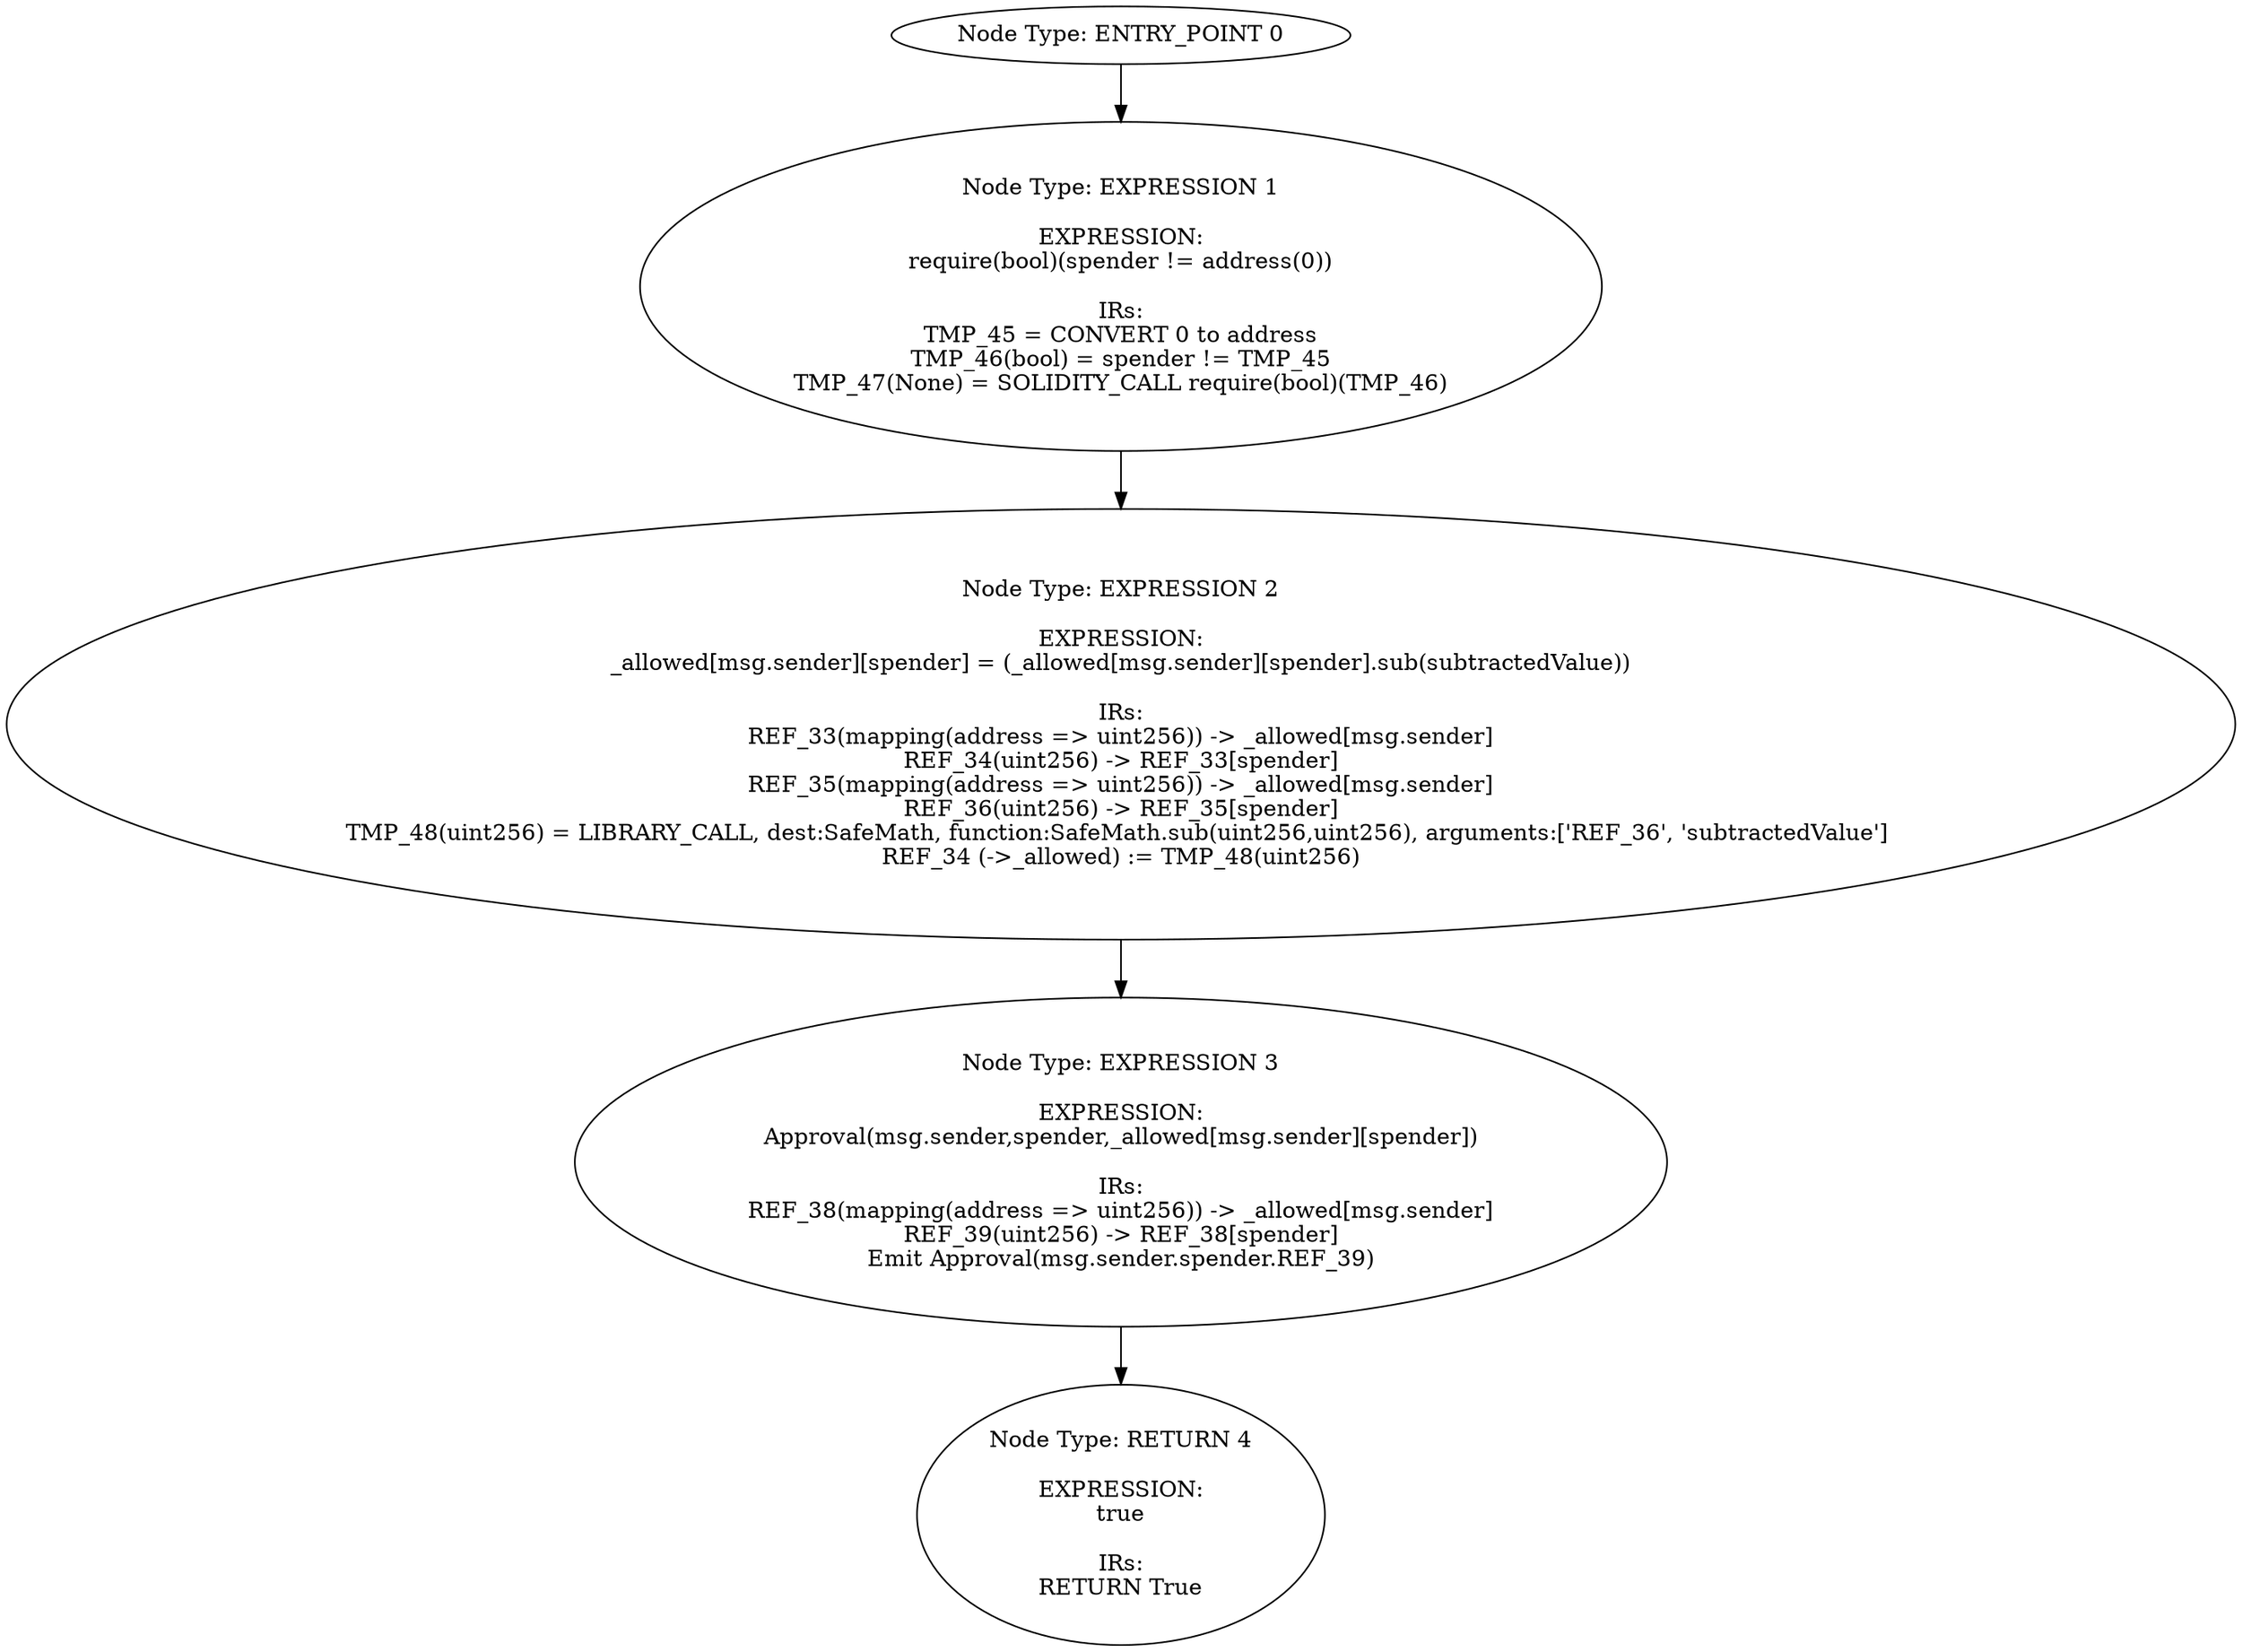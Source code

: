 digraph{
0[label="Node Type: ENTRY_POINT 0
"];
0->1;
1[label="Node Type: EXPRESSION 1

EXPRESSION:
require(bool)(spender != address(0))

IRs:
TMP_45 = CONVERT 0 to address
TMP_46(bool) = spender != TMP_45
TMP_47(None) = SOLIDITY_CALL require(bool)(TMP_46)"];
1->2;
2[label="Node Type: EXPRESSION 2

EXPRESSION:
_allowed[msg.sender][spender] = (_allowed[msg.sender][spender].sub(subtractedValue))

IRs:
REF_33(mapping(address => uint256)) -> _allowed[msg.sender]
REF_34(uint256) -> REF_33[spender]
REF_35(mapping(address => uint256)) -> _allowed[msg.sender]
REF_36(uint256) -> REF_35[spender]
TMP_48(uint256) = LIBRARY_CALL, dest:SafeMath, function:SafeMath.sub(uint256,uint256), arguments:['REF_36', 'subtractedValue'] 
REF_34 (->_allowed) := TMP_48(uint256)"];
2->3;
3[label="Node Type: EXPRESSION 3

EXPRESSION:
Approval(msg.sender,spender,_allowed[msg.sender][spender])

IRs:
REF_38(mapping(address => uint256)) -> _allowed[msg.sender]
REF_39(uint256) -> REF_38[spender]
Emit Approval(msg.sender.spender.REF_39)"];
3->4;
4[label="Node Type: RETURN 4

EXPRESSION:
true

IRs:
RETURN True"];
}

